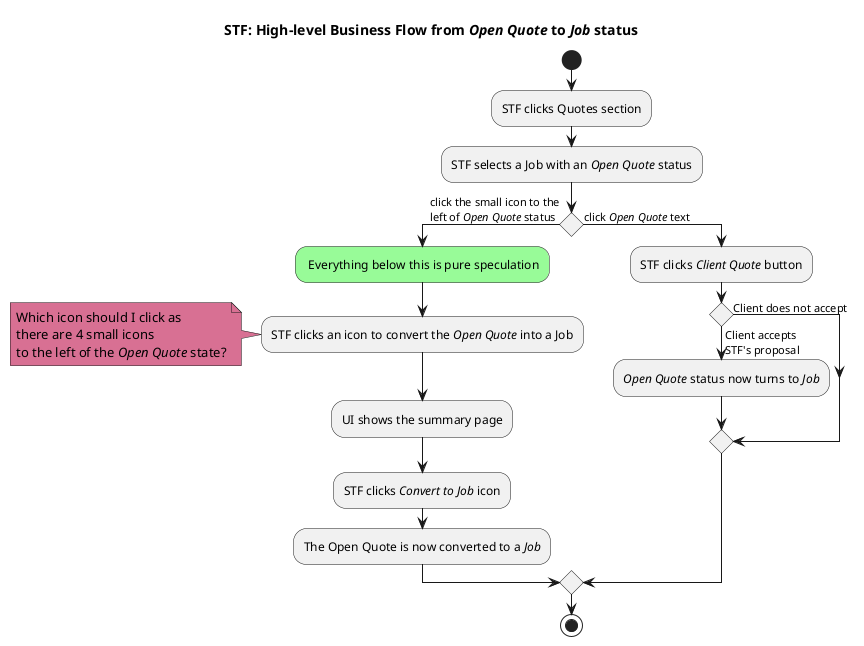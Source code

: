 ' Diagram containing flow from Open Quote state to Job
' NOTE:
' This is pure speculation on my end since wireframes
' are not clear as to how this should work

@startuml
    title STF: High-level Business Flow from //Open Quote// to //Job// status
    start
    :STF clicks Quotes section;
    :STF selects a Job with an //Open Quote// status;
    
    if () then (click the small icon to the\nleft of //Open Quote// status)
        #PaleGreen: Everything below this is pure speculation;
        :STF clicks an icon to convert the //Open Quote// into a Job;

        note #PaleVioletRed
            Which icon should I click as
            there are 4 small icons
            to the left of the //Open Quote// state?
        end note

        :UI shows the summary page;
        :STF clicks //Convert to Job// icon;
        :The Open Quote is now converted to a //Job//;
    else (click //Open Quote// text)
        :STF clicks //Client Quote// button;
        if () then (Client accepts\nSTF's proposal)
            ://Open Quote// status now turns to //Job//;
        else(Client does not accept)
        endif
    endif
    stop
@enduml
